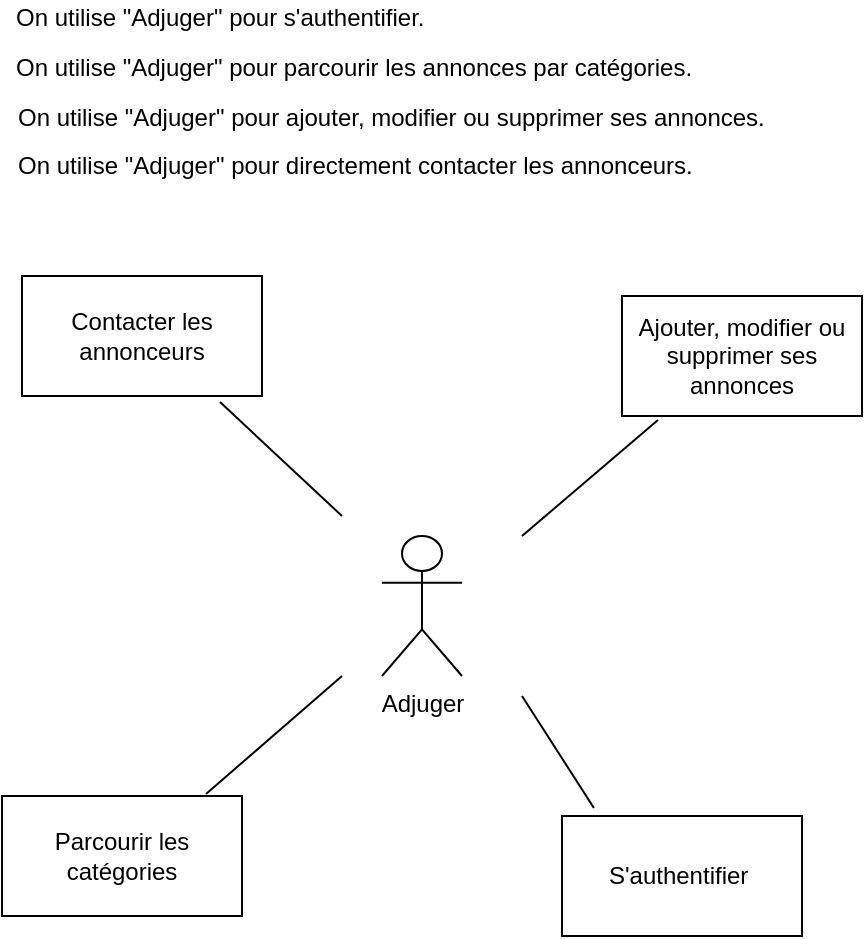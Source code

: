 <mxfile version="14.2.9" type="device"><diagram id="bJmNU--2hyGFAaiD2pXV" name="Page-1"><mxGraphModel dx="981" dy="583" grid="0" gridSize="10" guides="1" tooltips="1" connect="1" arrows="1" fold="1" page="1" pageScale="1" pageWidth="827" pageHeight="1169" math="0" shadow="0"><root><mxCell id="0"/><mxCell id="1" parent="0"/><mxCell id="It_Pz7CVpYuebFM5wpr2-5" value="Adjuger" style="shape=umlActor;verticalLabelPosition=bottom;verticalAlign=top;html=1;outlineConnect=0;" parent="1" vertex="1"><mxGeometry x="369" y="539" width="40" height="70" as="geometry"/></mxCell><mxCell id="It_Pz7CVpYuebFM5wpr2-8" value="S'authentifier&amp;nbsp;" style="rounded=0;whiteSpace=wrap;html=1;" parent="1" vertex="1"><mxGeometry x="459" y="679" width="120" height="60" as="geometry"/></mxCell><mxCell id="It_Pz7CVpYuebFM5wpr2-9" value="Ajouter, modifier ou supprimer ses annonces" style="rounded=0;whiteSpace=wrap;html=1;" parent="1" vertex="1"><mxGeometry x="489" y="419" width="120" height="60" as="geometry"/></mxCell><mxCell id="It_Pz7CVpYuebFM5wpr2-11" value="Parcourir les catégories" style="rounded=0;whiteSpace=wrap;html=1;" parent="1" vertex="1"><mxGeometry x="179" y="669" width="120" height="60" as="geometry"/></mxCell><mxCell id="It_Pz7CVpYuebFM5wpr2-12" value="Contacter les annonceurs" style="rounded=0;whiteSpace=wrap;html=1;" parent="1" vertex="1"><mxGeometry x="189" y="409" width="120" height="60" as="geometry"/></mxCell><mxCell id="It_Pz7CVpYuebFM5wpr2-13" value="" style="endArrow=none;html=1;exitX=0.825;exitY=1.05;exitDx=0;exitDy=0;exitPerimeter=0;" parent="1" source="It_Pz7CVpYuebFM5wpr2-12" edge="1"><mxGeometry width="50" height="50" relative="1" as="geometry"><mxPoint x="409" y="589" as="sourcePoint"/><mxPoint x="349" y="529" as="targetPoint"/></mxGeometry></mxCell><mxCell id="It_Pz7CVpYuebFM5wpr2-14" value="" style="endArrow=none;html=1;entryX=0.15;entryY=1.033;entryDx=0;entryDy=0;entryPerimeter=0;" parent="1" target="It_Pz7CVpYuebFM5wpr2-9" edge="1"><mxGeometry width="50" height="50" relative="1" as="geometry"><mxPoint x="439" y="539" as="sourcePoint"/><mxPoint x="459" y="539" as="targetPoint"/></mxGeometry></mxCell><mxCell id="It_Pz7CVpYuebFM5wpr2-15" value="" style="endArrow=none;html=1;entryX=0.133;entryY=-0.067;entryDx=0;entryDy=0;entryPerimeter=0;" parent="1" target="It_Pz7CVpYuebFM5wpr2-8" edge="1"><mxGeometry width="50" height="50" relative="1" as="geometry"><mxPoint x="439" y="619" as="sourcePoint"/><mxPoint x="459" y="539" as="targetPoint"/></mxGeometry></mxCell><mxCell id="It_Pz7CVpYuebFM5wpr2-16" value="" style="endArrow=none;html=1;exitX=0.85;exitY=-0.017;exitDx=0;exitDy=0;exitPerimeter=0;" parent="1" source="It_Pz7CVpYuebFM5wpr2-11" edge="1"><mxGeometry width="50" height="50" relative="1" as="geometry"><mxPoint x="409" y="589" as="sourcePoint"/><mxPoint x="349" y="609" as="targetPoint"/></mxGeometry></mxCell><mxCell id="It_Pz7CVpYuebFM5wpr2-19" value="On utilise &quot;Adjuger&quot; pour parcourir les annonces par catégories." style="text;html=1;align=left;verticalAlign=middle;resizable=0;points=[];autosize=1;" parent="1" vertex="1"><mxGeometry x="184" y="296" width="348" height="18" as="geometry"/></mxCell><mxCell id="It_Pz7CVpYuebFM5wpr2-20" value="On utilise &quot;Adjuger&quot; pour directement contacter les annonceurs." style="text;html=1;align=left;verticalAlign=middle;resizable=0;points=[];autosize=1;" parent="1" vertex="1"><mxGeometry x="185" y="345" width="347" height="18" as="geometry"/></mxCell><mxCell id="It_Pz7CVpYuebFM5wpr2-21" value="On utilise &quot;Adjuger&quot; pour s'authentifier." style="text;html=1;align=left;verticalAlign=middle;resizable=0;points=[];autosize=1;" parent="1" vertex="1"><mxGeometry x="184" y="271" width="214" height="18" as="geometry"/></mxCell><mxCell id="It_Pz7CVpYuebFM5wpr2-22" value="On utilise &quot;Adjuger&quot; pour ajouter, modifier ou supprimer ses annonces." style="text;html=1;align=left;verticalAlign=middle;resizable=0;points=[];autosize=1;" parent="1" vertex="1"><mxGeometry x="185" y="321" width="383" height="18" as="geometry"/></mxCell></root></mxGraphModel></diagram></mxfile>